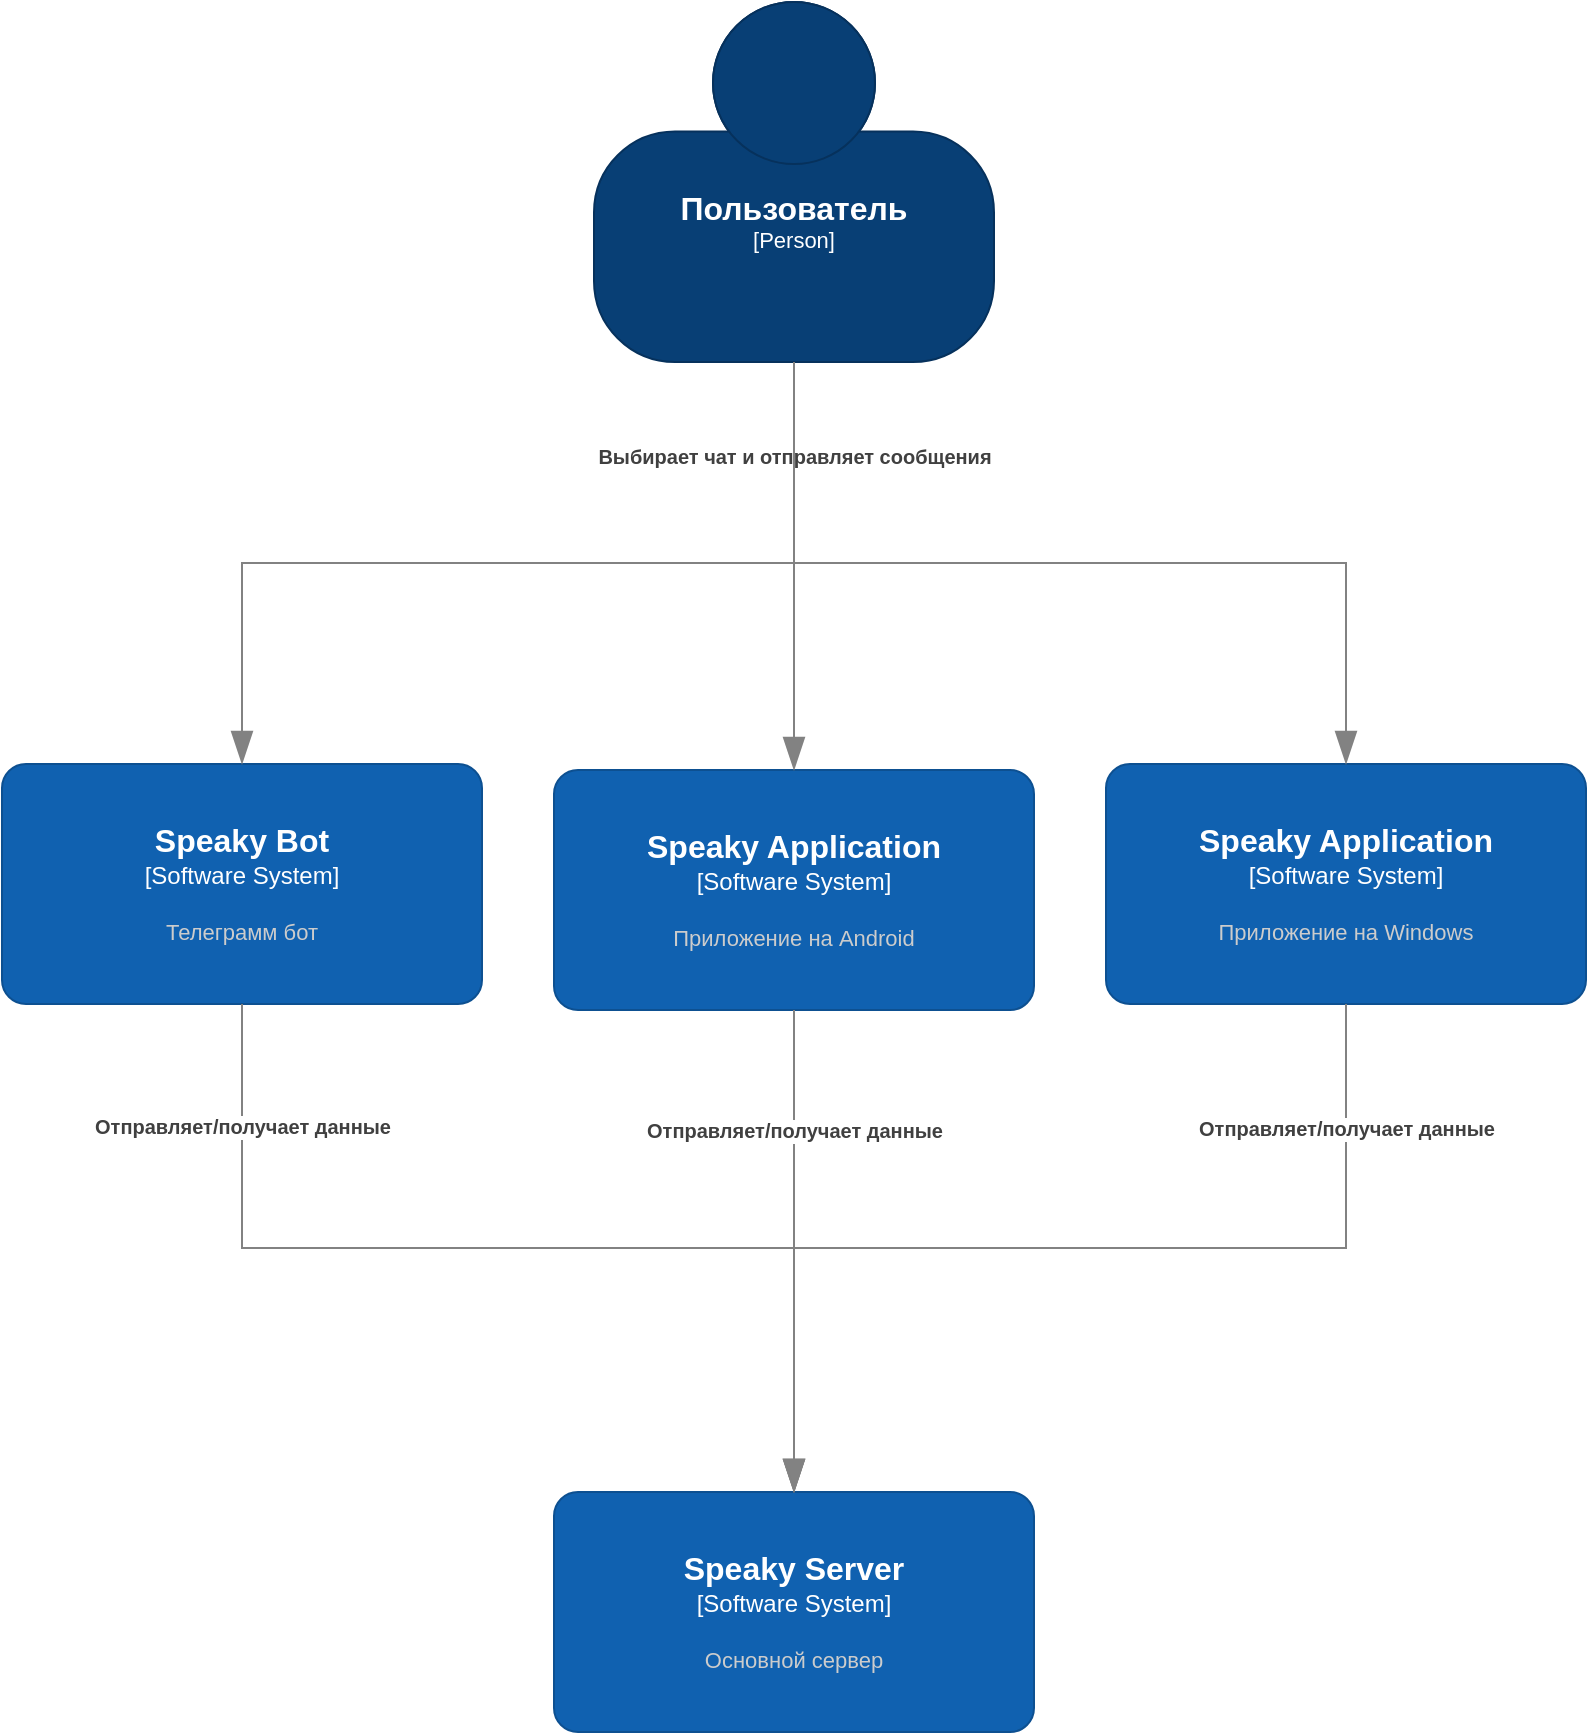 <mxfile version="24.7.8" pages="6">
  <diagram name="System Context" id="48FQjdxB-N8KtOyvpOgG">
    <mxGraphModel dx="1250" dy="837" grid="0" gridSize="10" guides="1" tooltips="1" connect="1" arrows="1" fold="1" page="0" pageScale="1" pageWidth="850" pageHeight="1100" math="0" shadow="0">
      <root>
        <mxCell id="0" />
        <mxCell id="1" parent="0" />
        <object placeholders="1" c4Name="Пользователь" c4Type="Person" c4Description="&#xa;" label="&lt;font style=&quot;font-size: 16px&quot;&gt;&lt;b&gt;%c4Name%&lt;/b&gt;&lt;/font&gt;&lt;div&gt;[%c4Type%]&lt;/div&gt;&lt;br&gt;&lt;div&gt;&lt;font style=&quot;font-size: 11px&quot;&gt;&lt;font color=&quot;#cccccc&quot;&gt;%c4Description%&lt;/font&gt;&lt;/div&gt;" id="Pm1Wutbbn87pUE97jMnp-1">
          <mxCell style="html=1;fontSize=11;dashed=0;whiteSpace=wrap;fillColor=#083F75;strokeColor=#06315C;fontColor=#ffffff;shape=mxgraph.c4.person2;align=center;metaEdit=1;points=[[0.5,0,0],[1,0.5,0],[1,0.75,0],[0.75,1,0],[0.5,1,0],[0.25,1,0],[0,0.75,0],[0,0.5,0]];resizable=0;" vertex="1" parent="1">
            <mxGeometry x="-144" y="69" width="200" height="180" as="geometry" />
          </mxCell>
        </object>
        <object placeholders="1" c4Name="Speaky Application" c4Type="Software System" c4Description="Приложение на Android" label="&lt;font style=&quot;font-size: 16px&quot;&gt;&lt;b&gt;%c4Name%&lt;/b&gt;&lt;/font&gt;&lt;div&gt;[%c4Type%]&lt;/div&gt;&lt;br&gt;&lt;div&gt;&lt;font style=&quot;font-size: 11px&quot;&gt;&lt;font color=&quot;#cccccc&quot;&gt;%c4Description%&lt;/font&gt;&lt;/div&gt;" id="Pm1Wutbbn87pUE97jMnp-2">
          <mxCell style="rounded=1;whiteSpace=wrap;html=1;labelBackgroundColor=none;fillColor=#1061B0;fontColor=#ffffff;align=center;arcSize=10;strokeColor=#0D5091;metaEdit=1;resizable=0;points=[[0.25,0,0],[0.5,0,0],[0.75,0,0],[1,0.25,0],[1,0.5,0],[1,0.75,0],[0.75,1,0],[0.5,1,0],[0.25,1,0],[0,0.75,0],[0,0.5,0],[0,0.25,0]];" vertex="1" parent="1">
            <mxGeometry x="-164" y="453" width="240" height="120" as="geometry" />
          </mxCell>
        </object>
        <object placeholders="1" c4Name="Speaky Application" c4Type="Software System" c4Description="Приложение на Windows" label="&lt;font style=&quot;font-size: 16px&quot;&gt;&lt;b&gt;%c4Name%&lt;/b&gt;&lt;/font&gt;&lt;div&gt;[%c4Type%]&lt;/div&gt;&lt;br&gt;&lt;div&gt;&lt;font style=&quot;font-size: 11px&quot;&gt;&lt;font color=&quot;#cccccc&quot;&gt;%c4Description%&lt;/font&gt;&lt;/div&gt;" id="Pm1Wutbbn87pUE97jMnp-3">
          <mxCell style="rounded=1;whiteSpace=wrap;html=1;labelBackgroundColor=none;fillColor=#1061B0;fontColor=#ffffff;align=center;arcSize=10;strokeColor=#0D5091;metaEdit=1;resizable=0;points=[[0.25,0,0],[0.5,0,0],[0.75,0,0],[1,0.25,0],[1,0.5,0],[1,0.75,0],[0.75,1,0],[0.5,1,0],[0.25,1,0],[0,0.75,0],[0,0.5,0],[0,0.25,0]];" vertex="1" parent="1">
            <mxGeometry x="112" y="450" width="240" height="120" as="geometry" />
          </mxCell>
        </object>
        <object placeholders="1" c4Name="Speaky Bot" c4Type="Software System" c4Description="Телеграмм бот " label="&lt;font style=&quot;font-size: 16px&quot;&gt;&lt;b&gt;%c4Name%&lt;/b&gt;&lt;/font&gt;&lt;div&gt;[%c4Type%]&lt;/div&gt;&lt;br&gt;&lt;div&gt;&lt;font style=&quot;font-size: 11px&quot;&gt;&lt;font color=&quot;#cccccc&quot;&gt;%c4Description%&lt;/font&gt;&lt;/div&gt;" id="Pm1Wutbbn87pUE97jMnp-4">
          <mxCell style="rounded=1;whiteSpace=wrap;html=1;labelBackgroundColor=none;fillColor=#1061B0;fontColor=#ffffff;align=center;arcSize=10;strokeColor=#0D5091;metaEdit=1;resizable=0;points=[[0.25,0,0],[0.5,0,0],[0.75,0,0],[1,0.25,0],[1,0.5,0],[1,0.75,0],[0.75,1,0],[0.5,1,0],[0.25,1,0],[0,0.75,0],[0,0.5,0],[0,0.25,0]];" vertex="1" parent="1">
            <mxGeometry x="-440" y="450" width="240" height="120" as="geometry" />
          </mxCell>
        </object>
        <object placeholders="1" c4Type="Relationship" c4Description="Выбирает чат и отправляет сообщения" label="&lt;div style=&quot;text-align: left&quot;&gt;&lt;div style=&quot;text-align: center&quot;&gt;&lt;b&gt;%c4Description%&lt;/b&gt;&lt;/div&gt;" id="Pm1Wutbbn87pUE97jMnp-6">
          <mxCell style="endArrow=blockThin;html=1;fontSize=10;fontColor=#404040;strokeWidth=1;endFill=1;strokeColor=#828282;elbow=vertical;metaEdit=1;endSize=14;startSize=14;jumpStyle=arc;jumpSize=16;rounded=0;edgeStyle=orthogonalEdgeStyle;exitX=0.5;exitY=1;exitDx=0;exitDy=0;exitPerimeter=0;entryX=0.5;entryY=0;entryDx=0;entryDy=0;entryPerimeter=0;" edge="1" parent="1" source="Pm1Wutbbn87pUE97jMnp-1" target="Pm1Wutbbn87pUE97jMnp-4">
            <mxGeometry x="-0.803" width="240" relative="1" as="geometry">
              <mxPoint x="-235" y="316" as="sourcePoint" />
              <mxPoint x="5" y="316" as="targetPoint" />
              <mxPoint as="offset" />
            </mxGeometry>
          </mxCell>
        </object>
        <object placeholders="1" c4Type="Relationship" id="Pm1Wutbbn87pUE97jMnp-8">
          <mxCell style="endArrow=blockThin;html=1;fontSize=10;fontColor=#404040;strokeWidth=1;endFill=1;strokeColor=#828282;elbow=vertical;metaEdit=1;endSize=14;startSize=14;jumpStyle=arc;jumpSize=16;rounded=0;edgeStyle=orthogonalEdgeStyle;exitX=0.5;exitY=1;exitDx=0;exitDy=0;exitPerimeter=0;entryX=0.5;entryY=0;entryDx=0;entryDy=0;entryPerimeter=0;" edge="1" parent="1" source="Pm1Wutbbn87pUE97jMnp-1" target="Pm1Wutbbn87pUE97jMnp-2">
            <mxGeometry width="240" relative="1" as="geometry">
              <mxPoint x="-105" y="373" as="sourcePoint" />
              <mxPoint x="135" y="373" as="targetPoint" />
            </mxGeometry>
          </mxCell>
        </object>
        <object placeholders="1" c4Type="Relationship" id="Pm1Wutbbn87pUE97jMnp-9">
          <mxCell style="endArrow=blockThin;html=1;fontSize=10;fontColor=#404040;strokeWidth=1;endFill=1;strokeColor=#828282;elbow=vertical;metaEdit=1;endSize=14;startSize=14;jumpStyle=arc;jumpSize=16;rounded=0;edgeStyle=orthogonalEdgeStyle;exitX=0.5;exitY=1;exitDx=0;exitDy=0;exitPerimeter=0;entryX=0.5;entryY=0;entryDx=0;entryDy=0;entryPerimeter=0;" edge="1" parent="1" source="Pm1Wutbbn87pUE97jMnp-1" target="Pm1Wutbbn87pUE97jMnp-3">
            <mxGeometry width="240" relative="1" as="geometry">
              <mxPoint x="48" y="340" as="sourcePoint" />
              <mxPoint x="288" y="340" as="targetPoint" />
            </mxGeometry>
          </mxCell>
        </object>
        <object placeholders="1" c4Name="Speaky Server" c4Type="Software System" c4Description="Основной сервер" label="&lt;font style=&quot;font-size: 16px&quot;&gt;&lt;b&gt;%c4Name%&lt;/b&gt;&lt;/font&gt;&lt;div&gt;[%c4Type%]&lt;/div&gt;&lt;br&gt;&lt;div&gt;&lt;font style=&quot;font-size: 11px&quot;&gt;&lt;font color=&quot;#cccccc&quot;&gt;%c4Description%&lt;/font&gt;&lt;/div&gt;" link="data:page/id,TH8n7_g71qB8nJTXTVH9" id="Pm1Wutbbn87pUE97jMnp-10">
          <mxCell style="rounded=1;whiteSpace=wrap;html=1;labelBackgroundColor=none;fillColor=#1061B0;fontColor=#ffffff;align=center;arcSize=10;strokeColor=#0D5091;metaEdit=1;resizable=0;points=[[0.25,0,0],[0.5,0,0],[0.75,0,0],[1,0.25,0],[1,0.5,0],[1,0.75,0],[0.75,1,0],[0.5,1,0],[0.25,1,0],[0,0.75,0],[0,0.5,0],[0,0.25,0]];" vertex="1" parent="1">
            <mxGeometry x="-164" y="814" width="240" height="120" as="geometry" />
          </mxCell>
        </object>
        <object placeholders="1" c4Type="Relationship" c4Description="Отправляет/получает данные" label="&lt;div style=&quot;text-align: left&quot;&gt;&lt;div style=&quot;text-align: center&quot;&gt;&lt;b&gt;%c4Description%&lt;/b&gt;&lt;/div&gt;" id="bh6ZOKzRVh48dav8dk9Q-2">
          <mxCell style="endArrow=blockThin;html=1;fontSize=10;fontColor=#404040;strokeWidth=1;endFill=1;strokeColor=#828282;elbow=vertical;metaEdit=1;endSize=14;startSize=14;jumpStyle=arc;jumpSize=16;rounded=0;edgeStyle=orthogonalEdgeStyle;exitX=0.5;exitY=1;exitDx=0;exitDy=0;exitPerimeter=0;entryX=0.5;entryY=0;entryDx=0;entryDy=0;entryPerimeter=0;" edge="1" parent="1" source="Pm1Wutbbn87pUE97jMnp-4" target="Pm1Wutbbn87pUE97jMnp-10">
            <mxGeometry x="-0.765" width="240" relative="1" as="geometry">
              <mxPoint x="-312" y="688" as="sourcePoint" />
              <mxPoint x="-72" y="688" as="targetPoint" />
              <mxPoint as="offset" />
            </mxGeometry>
          </mxCell>
        </object>
        <object placeholders="1" c4Type="Relationship" c4Description="Отправляет/получает данные" label="&lt;div style=&quot;text-align: left&quot;&gt;&lt;div style=&quot;text-align: center&quot;&gt;&lt;b&gt;%c4Description%&lt;/b&gt;&lt;/div&gt;" id="bh6ZOKzRVh48dav8dk9Q-3">
          <mxCell style="endArrow=blockThin;html=1;fontSize=10;fontColor=#404040;strokeWidth=1;endFill=1;strokeColor=#828282;elbow=vertical;metaEdit=1;endSize=14;startSize=14;jumpStyle=arc;jumpSize=16;rounded=0;edgeStyle=orthogonalEdgeStyle;exitX=0.5;exitY=1;exitDx=0;exitDy=0;exitPerimeter=0;entryX=0.5;entryY=0;entryDx=0;entryDy=0;entryPerimeter=0;" edge="1" parent="1" source="Pm1Wutbbn87pUE97jMnp-2" target="Pm1Wutbbn87pUE97jMnp-10">
            <mxGeometry x="-0.502" width="240" relative="1" as="geometry">
              <mxPoint x="-149" y="643" as="sourcePoint" />
              <mxPoint x="91" y="643" as="targetPoint" />
              <mxPoint as="offset" />
            </mxGeometry>
          </mxCell>
        </object>
        <object placeholders="1" c4Type="Relationship" c4Description="Отправляет/получает данные" label="&lt;div style=&quot;text-align: left&quot;&gt;&lt;div style=&quot;text-align: center&quot;&gt;&lt;b&gt;%c4Description%&lt;/b&gt;&lt;/div&gt;" id="bh6ZOKzRVh48dav8dk9Q-4">
          <mxCell style="endArrow=blockThin;html=1;fontSize=10;fontColor=#404040;strokeWidth=1;endFill=1;strokeColor=#828282;elbow=vertical;metaEdit=1;endSize=14;startSize=14;jumpStyle=arc;jumpSize=16;rounded=0;edgeStyle=orthogonalEdgeStyle;exitX=0.5;exitY=1;exitDx=0;exitDy=0;exitPerimeter=0;entryX=0.5;entryY=0;entryDx=0;entryDy=0;entryPerimeter=0;" edge="1" parent="1" source="Pm1Wutbbn87pUE97jMnp-3" target="Pm1Wutbbn87pUE97jMnp-10">
            <mxGeometry x="-0.761" width="240" relative="1" as="geometry">
              <mxPoint x="71" y="718" as="sourcePoint" />
              <mxPoint x="311" y="718" as="targetPoint" />
              <mxPoint as="offset" />
            </mxGeometry>
          </mxCell>
        </object>
      </root>
    </mxGraphModel>
  </diagram>
  <diagram id="TH8n7_g71qB8nJTXTVH9" name="Server Container">
    <mxGraphModel dx="459" dy="1279" grid="0" gridSize="10" guides="1" tooltips="1" connect="1" arrows="1" fold="1" page="0" pageScale="1" pageWidth="850" pageHeight="1100" math="0" shadow="0">
      <root>
        <mxCell id="0" />
        <mxCell id="1" parent="0" />
        <object placeholders="1" c4Name="Speaky Application" c4Type="Software System" c4Description="Приложение на Android" label="&lt;font style=&quot;font-size: 16px&quot;&gt;&lt;b&gt;%c4Name%&lt;/b&gt;&lt;/font&gt;&lt;div&gt;[%c4Type%]&lt;/div&gt;&lt;br&gt;&lt;div&gt;&lt;font style=&quot;font-size: 11px&quot;&gt;&lt;font color=&quot;#cccccc&quot;&gt;%c4Description%&lt;/font&gt;&lt;/div&gt;" id="HeAaE35Z21SVOtH0Qgjv-2">
          <mxCell style="rounded=1;whiteSpace=wrap;html=1;labelBackgroundColor=none;fillColor=#1061B0;fontColor=#ffffff;align=center;arcSize=10;strokeColor=#0D5091;metaEdit=1;resizable=0;points=[[0.25,0,0],[0.5,0,0],[0.75,0,0],[1,0.25,0],[1,0.5,0],[1,0.75,0],[0.75,1,0],[0.5,1,0],[0.25,1,0],[0,0.75,0],[0,0.5,0],[0,0.25,0]];" vertex="1" parent="1">
            <mxGeometry x="495" y="-255" width="240" height="120" as="geometry" />
          </mxCell>
        </object>
        <object placeholders="1" c4Name="Speaky Application" c4Type="Software System" c4Description="Приложение на Windows" label="&lt;font style=&quot;font-size: 16px&quot;&gt;&lt;b&gt;%c4Name%&lt;/b&gt;&lt;/font&gt;&lt;div&gt;[%c4Type%]&lt;/div&gt;&lt;br&gt;&lt;div&gt;&lt;font style=&quot;font-size: 11px&quot;&gt;&lt;font color=&quot;#cccccc&quot;&gt;%c4Description%&lt;/font&gt;&lt;/div&gt;" id="HeAaE35Z21SVOtH0Qgjv-3">
          <mxCell style="rounded=1;whiteSpace=wrap;html=1;labelBackgroundColor=none;fillColor=#1061B0;fontColor=#ffffff;align=center;arcSize=10;strokeColor=#0D5091;metaEdit=1;resizable=0;points=[[0.25,0,0],[0.5,0,0],[0.75,0,0],[1,0.25,0],[1,0.5,0],[1,0.75,0],[0.75,1,0],[0.5,1,0],[0.25,1,0],[0,0.75,0],[0,0.5,0],[0,0.25,0]];" vertex="1" parent="1">
            <mxGeometry x="771" y="-258" width="240" height="120" as="geometry" />
          </mxCell>
        </object>
        <object placeholders="1" c4Name="Speaky Bot" c4Type="Software System" c4Description="Телеграмм бот " label="&lt;font style=&quot;font-size: 16px&quot;&gt;&lt;b&gt;%c4Name%&lt;/b&gt;&lt;/font&gt;&lt;div&gt;[%c4Type%]&lt;/div&gt;&lt;br&gt;&lt;div&gt;&lt;font style=&quot;font-size: 11px&quot;&gt;&lt;font color=&quot;#cccccc&quot;&gt;%c4Description%&lt;/font&gt;&lt;/div&gt;" id="HeAaE35Z21SVOtH0Qgjv-4">
          <mxCell style="rounded=1;whiteSpace=wrap;html=1;labelBackgroundColor=none;fillColor=#1061B0;fontColor=#ffffff;align=center;arcSize=10;strokeColor=#0D5091;metaEdit=1;resizable=0;points=[[0.25,0,0],[0.5,0,0],[0.75,0,0],[1,0.25,0],[1,0.5,0],[1,0.75,0],[0.75,1,0],[0.5,1,0],[0.25,1,0],[0,0.75,0],[0,0.5,0],[0,0.25,0]];" vertex="1" parent="1">
            <mxGeometry x="219" y="-258" width="240" height="120" as="geometry" />
          </mxCell>
        </object>
        <mxCell id="_LwoPhtII5Y2wwraeqrM-2" value="" style="group" vertex="1" connectable="0" parent="1">
          <mxGeometry x="257" y="105" width="704" height="210" as="geometry" />
        </mxCell>
        <object placeholders="1" c4Name="Speaky Server" c4Type="SystemScopeBoundary" c4Application="Software System" label="&lt;font style=&quot;font-size: 16px&quot;&gt;&lt;b&gt;&lt;div style=&quot;text-align: left&quot;&gt;%c4Name%&lt;/div&gt;&lt;/b&gt;&lt;/font&gt;&lt;div style=&quot;text-align: left&quot;&gt;[%c4Application%]&lt;/div&gt;" id="DZsyd49Nr1rjregzFbCQ-1">
          <mxCell style="rounded=1;fontSize=11;whiteSpace=wrap;html=1;dashed=1;arcSize=20;fillColor=none;strokeColor=#666666;fontColor=#333333;labelBackgroundColor=none;align=left;verticalAlign=bottom;labelBorderColor=none;spacingTop=0;spacing=10;dashPattern=8 4;metaEdit=1;rotatable=0;perimeter=rectanglePerimeter;noLabel=0;labelPadding=0;allowArrows=0;connectable=0;expand=0;recursiveResize=0;editable=1;pointerEvents=0;absoluteArcSize=1;points=[[0.25,0,0],[0.5,0,0],[0.75,0,0],[1,0.25,0],[1,0.5,0],[1,0.75,0],[0.75,1,0],[0.5,1,0],[0.25,1,0],[0,0.75,0],[0,0.5,0],[0,0.25,0]];" vertex="1" parent="_LwoPhtII5Y2wwraeqrM-2">
            <mxGeometry width="704" height="210" as="geometry" />
          </mxCell>
        </object>
        <object placeholders="1" c4Name="Speaky Server Application" c4Type="Технологии" c4Technology="TCP, Protobuf" c4Description="Получает сообщения, обрабатывает их и возвращает ответ" label="&lt;font style=&quot;font-size: 16px&quot;&gt;&lt;b&gt;%c4Name%&lt;/b&gt;&lt;/font&gt;&lt;div&gt;[%c4Type%: %c4Technology%]&lt;/div&gt;&lt;br&gt;&lt;div&gt;&lt;font style=&quot;font-size: 11px&quot;&gt;&lt;font color=&quot;#E6E6E6&quot;&gt;%c4Description%&lt;/font&gt;&lt;/div&gt;" link="data:page/id,PMqOIp02Kk5g29eo2uXN" id="NKRLkyxhe1yW-PxcZQS3-1">
          <mxCell style="rounded=1;whiteSpace=wrap;html=1;fontSize=11;labelBackgroundColor=none;fillColor=#23A2D9;fontColor=#ffffff;align=center;arcSize=10;strokeColor=#0E7DAD;metaEdit=1;resizable=0;points=[[0.25,0,0],[0.5,0,0],[0.75,0,0],[1,0.25,0],[1,0.5,0],[1,0.75,0],[0.75,1,0],[0.5,1,0],[0.25,1,0],[0,0.75,0],[0,0.5,0],[0,0.25,0]];" vertex="1" parent="_LwoPhtII5Y2wwraeqrM-2">
            <mxGeometry x="238" y="45" width="240" height="120" as="geometry" />
          </mxCell>
        </object>
        <object placeholders="1" c4Type="Relationship" id="_LwoPhtII5Y2wwraeqrM-3">
          <mxCell style="endArrow=blockThin;html=1;fontSize=10;fontColor=#404040;strokeWidth=1;endFill=1;strokeColor=#828282;elbow=vertical;metaEdit=1;endSize=14;startSize=14;jumpStyle=arc;jumpSize=16;rounded=0;edgeStyle=orthogonalEdgeStyle;exitX=0.5;exitY=1;exitDx=0;exitDy=0;exitPerimeter=0;entryX=0.5;entryY=0;entryDx=0;entryDy=0;entryPerimeter=0;" edge="1" parent="1" source="HeAaE35Z21SVOtH0Qgjv-4" target="NKRLkyxhe1yW-PxcZQS3-1">
            <mxGeometry width="240" relative="1" as="geometry">
              <mxPoint x="424" y="3" as="sourcePoint" />
              <mxPoint x="664" y="3" as="targetPoint" />
            </mxGeometry>
          </mxCell>
        </object>
        <object placeholders="1" c4Type="Relationship" id="_LwoPhtII5Y2wwraeqrM-6">
          <mxCell style="endArrow=blockThin;html=1;fontSize=10;fontColor=#404040;strokeWidth=1;endFill=1;strokeColor=#828282;elbow=vertical;metaEdit=1;endSize=14;startSize=14;jumpStyle=arc;jumpSize=16;rounded=0;edgeStyle=orthogonalEdgeStyle;exitX=0.5;exitY=1;exitDx=0;exitDy=0;exitPerimeter=0;entryX=0.5;entryY=0;entryDx=0;entryDy=0;entryPerimeter=0;" edge="1" parent="1" source="HeAaE35Z21SVOtH0Qgjv-2" target="NKRLkyxhe1yW-PxcZQS3-1">
            <mxGeometry width="240" relative="1" as="geometry">
              <mxPoint x="349" y="-128" as="sourcePoint" />
              <mxPoint x="625" y="160" as="targetPoint" />
            </mxGeometry>
          </mxCell>
        </object>
      </root>
    </mxGraphModel>
  </diagram>
  <diagram id="PMqOIp02Kk5g29eo2uXN" name="Server Code">
    <mxGraphModel dx="1358" dy="1893" grid="0" gridSize="10" guides="1" tooltips="1" connect="1" arrows="1" fold="1" page="0" pageScale="1" pageWidth="850" pageHeight="1100" math="0" shadow="0">
      <root>
        <mxCell id="0" />
        <mxCell id="1" parent="0" />
        <mxCell id="yUIgZ9s0-fPE0ALFwXWd-1" value="&lt;div&gt;&lt;br&gt;&lt;/div&gt;&lt;div&gt;&lt;b&gt;Input&lt;/b&gt;&lt;/div&gt;" style="swimlane;fontStyle=0;align=center;verticalAlign=top;childLayout=stackLayout;horizontal=1;startSize=55;horizontalStack=0;resizeParent=1;resizeParentMax=0;resizeLast=0;collapsible=0;marginBottom=0;html=1;whiteSpace=wrap;" parent="1" vertex="1">
          <mxGeometry x="-49" y="-436" width="222" height="103" as="geometry" />
        </mxCell>
        <mxCell id="3-5xlQVZjlBn4ThB-0tC-16" value="- rooms" style="text;html=1;strokeColor=none;fillColor=none;align=left;verticalAlign=middle;spacingLeft=4;spacingRight=4;overflow=hidden;rotatable=0;points=[[0,0.5],[1,0.5]];portConstraint=eastwest;whiteSpace=wrap;connectable=0;allowArrows=0;" parent="yUIgZ9s0-fPE0ALFwXWd-1" vertex="1">
          <mxGeometry y="55" width="222" height="20" as="geometry" />
        </mxCell>
        <mxCell id="3-5xlQVZjlBn4ThB-0tC-17" value="" style="line;strokeWidth=1;fillColor=none;align=left;verticalAlign=middle;spacingTop=-1;spacingLeft=3;spacingRight=3;rotatable=0;labelPosition=right;points=[];portConstraint=eastwest;" parent="yUIgZ9s0-fPE0ALFwXWd-1" vertex="1">
          <mxGeometry y="75" width="222" height="8" as="geometry" />
        </mxCell>
        <mxCell id="yUIgZ9s0-fPE0ALFwXWd-4" value="+ register_user(chat_id, participant)" style="text;html=1;strokeColor=none;fillColor=none;align=left;verticalAlign=middle;spacingLeft=4;spacingRight=4;overflow=hidden;rotatable=0;points=[[0,0.5],[1,0.5]];portConstraint=eastwest;whiteSpace=wrap;connectable=0;allowArrows=0;" parent="yUIgZ9s0-fPE0ALFwXWd-1" vertex="1">
          <mxGeometry y="83" width="222" height="20" as="geometry" />
        </mxCell>
        <mxCell id="zzXK-YWmiIbf6v_Elm-u-1" value="&lt;div&gt;&lt;b&gt;&lt;br&gt;&lt;/b&gt;&lt;/div&gt;&lt;b&gt;AcceptorFromGadgets&lt;/b&gt;&lt;br&gt;&lt;div&gt;&lt;br&gt;&lt;/div&gt;" style="swimlane;fontStyle=0;align=center;verticalAlign=top;childLayout=stackLayout;horizontal=1;startSize=55;horizontalStack=0;resizeParent=1;resizeParentMax=0;resizeLast=0;collapsible=0;marginBottom=0;html=1;whiteSpace=wrap;" parent="1" vertex="1">
          <mxGeometry x="-464" y="-400" width="242" height="163" as="geometry" />
        </mxCell>
        <mxCell id="IlC5Q91pE7hCGzMjg_KU-1" value="- input" style="text;html=1;strokeColor=none;fillColor=none;align=left;verticalAlign=middle;spacingLeft=4;spacingRight=4;overflow=hidden;rotatable=0;points=[[0,0.5],[1,0.5]];portConstraint=eastwest;whiteSpace=wrap;connectable=0;allowArrows=0;" vertex="1" parent="zzXK-YWmiIbf6v_Elm-u-1">
          <mxGeometry y="55" width="242" height="20" as="geometry" />
        </mxCell>
        <mxCell id="IlC5Q91pE7hCGzMjg_KU-2" value="- io_context" style="text;html=1;strokeColor=none;fillColor=none;align=left;verticalAlign=middle;spacingLeft=4;spacingRight=4;overflow=hidden;rotatable=0;points=[[0,0.5],[1,0.5]];portConstraint=eastwest;whiteSpace=wrap;connectable=0;allowArrows=0;" vertex="1" parent="zzXK-YWmiIbf6v_Elm-u-1">
          <mxGeometry y="75" width="242" height="20" as="geometry" />
        </mxCell>
        <mxCell id="IlC5Q91pE7hCGzMjg_KU-3" value="- acceptor" style="text;html=1;strokeColor=none;fillColor=none;align=left;verticalAlign=middle;spacingLeft=4;spacingRight=4;overflow=hidden;rotatable=0;points=[[0,0.5],[1,0.5]];portConstraint=eastwest;whiteSpace=wrap;connectable=0;allowArrows=0;" vertex="1" parent="zzXK-YWmiIbf6v_Elm-u-1">
          <mxGeometry y="95" width="242" height="20" as="geometry" />
        </mxCell>
        <mxCell id="zzXK-YWmiIbf6v_Elm-u-3" value="" style="line;strokeWidth=1;fillColor=none;align=left;verticalAlign=middle;spacingTop=-1;spacingLeft=3;spacingRight=3;rotatable=0;labelPosition=right;points=[];portConstraint=eastwest;" parent="zzXK-YWmiIbf6v_Elm-u-1" vertex="1">
          <mxGeometry y="115" width="242" height="8" as="geometry" />
        </mxCell>
        <mxCell id="IlC5Q91pE7hCGzMjg_KU-4" value="+ AcceptorFromGadgets(port)" style="text;html=1;strokeColor=none;fillColor=none;align=left;verticalAlign=middle;spacingLeft=4;spacingRight=4;overflow=hidden;rotatable=0;points=[[0,0.5],[1,0.5]];portConstraint=eastwest;whiteSpace=wrap;connectable=0;allowArrows=0;" vertex="1" parent="zzXK-YWmiIbf6v_Elm-u-1">
          <mxGeometry y="123" width="242" height="20" as="geometry" />
        </mxCell>
        <mxCell id="IlC5Q91pE7hCGzMjg_KU-5" value="+ accept()" style="text;html=1;strokeColor=none;fillColor=none;align=left;verticalAlign=middle;spacingLeft=4;spacingRight=4;overflow=hidden;rotatable=0;points=[[0,0.5],[1,0.5]];portConstraint=eastwest;whiteSpace=wrap;connectable=0;allowArrows=0;" vertex="1" parent="zzXK-YWmiIbf6v_Elm-u-1">
          <mxGeometry y="143" width="242" height="20" as="geometry" />
        </mxCell>
        <mxCell id="zzXK-YWmiIbf6v_Elm-u-9" value="&amp;lt;&amp;lt;interface&amp;gt;&amp;gt;&lt;br&gt;&lt;b&gt;Participant&lt;/b&gt;&lt;div&gt;&lt;br&gt;&lt;/div&gt;" style="swimlane;fontStyle=0;align=center;verticalAlign=top;childLayout=stackLayout;horizontal=1;startSize=55;horizontalStack=0;resizeParent=1;resizeParentMax=0;resizeLast=0;collapsible=0;marginBottom=0;html=1;whiteSpace=wrap;" parent="1" vertex="1">
          <mxGeometry x="-42" y="-244" width="208" height="223" as="geometry" />
        </mxCell>
        <mxCell id="zzXK-YWmiIbf6v_Elm-u-10" value="- name" style="text;html=1;strokeColor=none;fillColor=none;align=left;verticalAlign=middle;spacingLeft=4;spacingRight=4;overflow=hidden;rotatable=0;points=[[0,0.5],[1,0.5]];portConstraint=eastwest;whiteSpace=wrap;connectable=0;allowArrows=0;" parent="zzXK-YWmiIbf6v_Elm-u-9" vertex="1">
          <mxGeometry y="55" width="208" height="20" as="geometry" />
        </mxCell>
        <mxCell id="3-5xlQVZjlBn4ThB-0tC-15" value="- observers" style="text;html=1;strokeColor=none;fillColor=none;align=left;verticalAlign=middle;spacingLeft=4;spacingRight=4;overflow=hidden;rotatable=0;points=[[0,0.5],[1,0.5]];portConstraint=eastwest;whiteSpace=wrap;connectable=0;allowArrows=0;" parent="zzXK-YWmiIbf6v_Elm-u-9" vertex="1">
          <mxGeometry y="75" width="208" height="20" as="geometry" />
        </mxCell>
        <mxCell id="zzXK-YWmiIbf6v_Elm-u-11" value="" style="line;strokeWidth=1;fillColor=none;align=left;verticalAlign=middle;spacingTop=-1;spacingLeft=3;spacingRight=3;rotatable=0;labelPosition=right;points=[];portConstraint=eastwest;" parent="zzXK-YWmiIbf6v_Elm-u-9" vertex="1">
          <mxGeometry y="95" width="208" height="8" as="geometry" />
        </mxCell>
        <mxCell id="nRcFn8-4LDjRyn-muXr4-2" value="+ Participant(name)" style="text;html=1;strokeColor=none;fillColor=none;align=left;verticalAlign=middle;spacingLeft=4;spacingRight=4;overflow=hidden;rotatable=0;points=[[0,0.5],[1,0.5]];portConstraint=eastwest;whiteSpace=wrap;connectable=0;allowArrows=0;" parent="zzXK-YWmiIbf6v_Elm-u-9" vertex="1">
          <mxGeometry y="103" width="208" height="20" as="geometry" />
        </mxCell>
        <mxCell id="nRcFn8-4LDjRyn-muXr4-3" value="&lt;i&gt;+ ~Participant()&lt;/i&gt;" style="text;html=1;strokeColor=none;fillColor=none;align=left;verticalAlign=middle;spacingLeft=4;spacingRight=4;overflow=hidden;rotatable=0;points=[[0,0.5],[1,0.5]];portConstraint=eastwest;whiteSpace=wrap;connectable=0;allowArrows=0;" parent="zzXK-YWmiIbf6v_Elm-u-9" vertex="1">
          <mxGeometry y="123" width="208" height="20" as="geometry" />
        </mxCell>
        <mxCell id="3-5xlQVZjlBn4ThB-0tC-1" value="+ attach(observer)" style="text;html=1;strokeColor=none;fillColor=none;align=left;verticalAlign=middle;spacingLeft=4;spacingRight=4;overflow=hidden;rotatable=0;points=[[0,0.5],[1,0.5]];portConstraint=eastwest;whiteSpace=wrap;connectable=0;allowArrows=0;" parent="zzXK-YWmiIbf6v_Elm-u-9" vertex="1">
          <mxGeometry y="143" width="208" height="20" as="geometry" />
        </mxCell>
        <mxCell id="nRcFn8-4LDjRyn-muXr4-1" value="+ notify(message)" style="text;html=1;strokeColor=none;fillColor=none;align=left;verticalAlign=middle;spacingLeft=4;spacingRight=4;overflow=hidden;rotatable=0;points=[[0,0.5],[1,0.5]];portConstraint=eastwest;whiteSpace=wrap;connectable=0;allowArrows=0;" parent="zzXK-YWmiIbf6v_Elm-u-9" vertex="1">
          <mxGeometry y="163" width="208" height="20" as="geometry" />
        </mxCell>
        <mxCell id="IlC5Q91pE7hCGzMjg_KU-12" value="+ send(message)" style="text;html=1;strokeColor=none;fillColor=none;align=left;verticalAlign=middle;spacingLeft=4;spacingRight=4;overflow=hidden;rotatable=0;points=[[0,0.5],[1,0.5]];portConstraint=eastwest;whiteSpace=wrap;connectable=0;allowArrows=0;" vertex="1" parent="zzXK-YWmiIbf6v_Elm-u-9">
          <mxGeometry y="183" width="208" height="20" as="geometry" />
        </mxCell>
        <mxCell id="P66xRaF0CKTjjhrMexiB-1" value="+ disconnect()" style="text;html=1;strokeColor=none;fillColor=none;align=left;verticalAlign=middle;spacingLeft=4;spacingRight=4;overflow=hidden;rotatable=0;points=[[0,0.5],[1,0.5]];portConstraint=eastwest;whiteSpace=wrap;connectable=0;allowArrows=0;" vertex="1" parent="zzXK-YWmiIbf6v_Elm-u-9">
          <mxGeometry y="203" width="208" height="20" as="geometry" />
        </mxCell>
        <mxCell id="zzXK-YWmiIbf6v_Elm-u-20" value="" style="endArrow=open;startArrow=none;endFill=0;startFill=0;endSize=8;html=1;verticalAlign=bottom;labelBackgroundColor=none;strokeWidth=1;rounded=0;edgeStyle=orthogonalEdgeStyle;exitX=0.5;exitY=1;exitDx=0;exitDy=0;entryX=0.5;entryY=0;entryDx=0;entryDy=0;" parent="1" source="yUIgZ9s0-fPE0ALFwXWd-1" target="zzXK-YWmiIbf6v_Elm-u-9" edge="1">
          <mxGeometry width="160" relative="1" as="geometry">
            <mxPoint x="-47" y="-200" as="sourcePoint" />
            <mxPoint x="113" y="-200" as="targetPoint" />
          </mxGeometry>
        </mxCell>
        <mxCell id="zzXK-YWmiIbf6v_Elm-u-21" value="" style="endArrow=open;startArrow=none;endFill=0;startFill=0;endSize=8;html=1;verticalAlign=bottom;labelBackgroundColor=none;strokeWidth=1;rounded=0;edgeStyle=orthogonalEdgeStyle;exitX=1;exitY=0.5;exitDx=0;exitDy=0;entryX=0;entryY=0.5;entryDx=0;entryDy=0;" parent="1" source="zzXK-YWmiIbf6v_Elm-u-1" target="zzXK-YWmiIbf6v_Elm-u-9" edge="1">
          <mxGeometry width="160" relative="1" as="geometry">
            <mxPoint x="-160" y="43" as="sourcePoint" />
            <mxPoint y="43" as="targetPoint" />
          </mxGeometry>
        </mxCell>
        <mxCell id="zzXK-YWmiIbf6v_Elm-u-23" value="" style="endArrow=open;startArrow=none;endFill=0;startFill=0;endSize=8;html=1;verticalAlign=bottom;labelBackgroundColor=none;strokeWidth=1;rounded=0;edgeStyle=orthogonalEdgeStyle;exitX=1;exitY=0.25;exitDx=0;exitDy=0;entryX=0;entryY=0.5;entryDx=0;entryDy=0;" parent="1" source="zzXK-YWmiIbf6v_Elm-u-1" target="yUIgZ9s0-fPE0ALFwXWd-1" edge="1">
          <mxGeometry width="160" relative="1" as="geometry">
            <mxPoint x="-195" y="-116" as="sourcePoint" />
            <mxPoint x="-35" y="-116" as="targetPoint" />
          </mxGeometry>
        </mxCell>
        <mxCell id="3-5xlQVZjlBn4ThB-0tC-2" value="&lt;div&gt;&amp;lt;&amp;lt;interface&amp;gt;&amp;gt;&lt;/div&gt;&lt;div&gt;&lt;b&gt;Observer&lt;/b&gt;&lt;/div&gt;" style="swimlane;fontStyle=0;align=center;verticalAlign=top;childLayout=stackLayout;horizontal=1;startSize=55;horizontalStack=0;resizeParent=1;resizeParentMax=0;resizeLast=0;collapsible=0;marginBottom=0;html=1;whiteSpace=wrap;" parent="1" vertex="1">
          <mxGeometry x="287" y="-170" width="149" height="95" as="geometry" />
        </mxCell>
        <mxCell id="upSNe-0DiCpf4A-YnToq-3" value="&lt;i&gt;+ send(message)&lt;/i&gt;" style="text;html=1;strokeColor=none;fillColor=none;align=left;verticalAlign=middle;spacingLeft=4;spacingRight=4;overflow=hidden;rotatable=0;points=[[0,0.5],[1,0.5]];portConstraint=eastwest;whiteSpace=wrap;connectable=0;allowArrows=0;" parent="3-5xlQVZjlBn4ThB-0tC-2" vertex="1">
          <mxGeometry y="55" width="149" height="20" as="geometry" />
        </mxCell>
        <mxCell id="Gx2HTlHs5N1tzcuXxH0s-1" value="&lt;i&gt;+ disconnect(participant)&lt;/i&gt;" style="text;html=1;strokeColor=none;fillColor=none;align=left;verticalAlign=middle;spacingLeft=4;spacingRight=4;overflow=hidden;rotatable=0;points=[[0,0.5],[1,0.5]];portConstraint=eastwest;whiteSpace=wrap;connectable=0;allowArrows=0;" parent="3-5xlQVZjlBn4ThB-0tC-2" vertex="1">
          <mxGeometry y="75" width="149" height="20" as="geometry" />
        </mxCell>
        <mxCell id="3-5xlQVZjlBn4ThB-0tC-6" value="" style="endArrow=open;startArrow=none;endFill=0;startFill=0;endSize=8;html=1;verticalAlign=bottom;labelBackgroundColor=none;strokeWidth=1;rounded=0;edgeStyle=orthogonalEdgeStyle;exitX=1;exitY=0.5;exitDx=0;exitDy=0;entryX=0;entryY=0.5;entryDx=0;entryDy=0;" parent="1" source="zzXK-YWmiIbf6v_Elm-u-9" target="3-5xlQVZjlBn4ThB-0tC-2" edge="1">
          <mxGeometry width="160" relative="1" as="geometry">
            <mxPoint x="206" y="-288" as="sourcePoint" />
            <mxPoint x="366" y="-288" as="targetPoint" />
          </mxGeometry>
        </mxCell>
        <mxCell id="3-5xlQVZjlBn4ThB-0tC-7" value="&lt;div&gt;&lt;b&gt;&lt;br&gt;&lt;/b&gt;&lt;/div&gt;&lt;b&gt;ChatRoom&lt;/b&gt;&lt;div&gt;&lt;br&gt;&lt;/div&gt;" style="swimlane;fontStyle=0;align=center;verticalAlign=top;childLayout=stackLayout;horizontal=1;startSize=55;horizontalStack=0;resizeParent=1;resizeParentMax=0;resizeLast=0;collapsible=0;marginBottom=0;html=1;whiteSpace=wrap;" parent="1" vertex="1">
          <mxGeometry x="276" y="99" width="171" height="123" as="geometry" />
        </mxCell>
        <mxCell id="3-5xlQVZjlBn4ThB-0tC-8" value="- participants" style="text;html=1;strokeColor=none;fillColor=none;align=left;verticalAlign=middle;spacingLeft=4;spacingRight=4;overflow=hidden;rotatable=0;points=[[0,0.5],[1,0.5]];portConstraint=eastwest;whiteSpace=wrap;connectable=0;allowArrows=0;" parent="3-5xlQVZjlBn4ThB-0tC-7" vertex="1">
          <mxGeometry y="55" width="171" height="20" as="geometry" />
        </mxCell>
        <mxCell id="3-5xlQVZjlBn4ThB-0tC-9" value="" style="line;strokeWidth=1;fillColor=none;align=left;verticalAlign=middle;spacingTop=-1;spacingLeft=3;spacingRight=3;rotatable=0;labelPosition=right;points=[];portConstraint=eastwest;" parent="3-5xlQVZjlBn4ThB-0tC-7" vertex="1">
          <mxGeometry y="75" width="171" height="8" as="geometry" />
        </mxCell>
        <mxCell id="nRcFn8-4LDjRyn-muXr4-6" value="+ join(participant)" style="text;html=1;strokeColor=none;fillColor=none;align=left;verticalAlign=middle;spacingLeft=4;spacingRight=4;overflow=hidden;rotatable=0;points=[[0,0.5],[1,0.5]];portConstraint=eastwest;whiteSpace=wrap;connectable=0;allowArrows=0;" parent="3-5xlQVZjlBn4ThB-0tC-7" vertex="1">
          <mxGeometry y="83" width="171" height="20" as="geometry" />
        </mxCell>
        <mxCell id="NCBU3jwGNbUZxMRbwY1h-1" value="+ get_number_of_members()" style="text;html=1;strokeColor=none;fillColor=none;align=left;verticalAlign=middle;spacingLeft=4;spacingRight=4;overflow=hidden;rotatable=0;points=[[0,0.5],[1,0.5]];portConstraint=eastwest;whiteSpace=wrap;connectable=0;allowArrows=0;" parent="3-5xlQVZjlBn4ThB-0tC-7" vertex="1">
          <mxGeometry y="103" width="171" height="20" as="geometry" />
        </mxCell>
        <mxCell id="3-5xlQVZjlBn4ThB-0tC-13" value="" style="endArrow=block;html=1;rounded=0;align=center;verticalAlign=bottom;endFill=0;labelBackgroundColor=none;endSize=8;edgeStyle=orthogonalEdgeStyle;exitX=0.5;exitY=0;exitDx=0;exitDy=0;entryX=0.5;entryY=1;entryDx=0;entryDy=0;" parent="1" source="3-5xlQVZjlBn4ThB-0tC-7" target="3-5xlQVZjlBn4ThB-0tC-2" edge="1">
          <mxGeometry relative="1" as="geometry">
            <mxPoint x="295" y="-77" as="sourcePoint" />
            <mxPoint x="455" y="-77" as="targetPoint" />
          </mxGeometry>
        </mxCell>
        <mxCell id="3-5xlQVZjlBn4ThB-0tC-14" value="" style="resizable=0;html=1;align=center;verticalAlign=top;labelBackgroundColor=none;" parent="3-5xlQVZjlBn4ThB-0tC-13" connectable="0" vertex="1">
          <mxGeometry relative="1" as="geometry" />
        </mxCell>
        <mxCell id="6BVhlL0ZRIrlTDclbB7J-1" value="&lt;div&gt;&amp;lt;&amp;lt;inteface&amp;gt;&amp;gt;&lt;/div&gt;&lt;div&gt;&lt;b&gt;ProtoClass&lt;/b&gt;&lt;/div&gt;" style="swimlane;fontStyle=0;align=center;verticalAlign=top;childLayout=stackLayout;horizontal=1;startSize=55;horizontalStack=0;resizeParent=1;resizeParentMax=0;resizeLast=0;collapsible=0;marginBottom=0;html=1;whiteSpace=wrap;" parent="1" vertex="1">
          <mxGeometry x="30" y="-1219" width="140" height="115" as="geometry" />
        </mxCell>
        <mxCell id="nRcFn8-4LDjRyn-muXr4-5" value="&lt;i&gt;+ ~ProtoClass()&lt;/i&gt;" style="text;html=1;strokeColor=none;fillColor=none;align=left;verticalAlign=middle;spacingLeft=4;spacingRight=4;overflow=hidden;rotatable=0;points=[[0,0.5],[1,0.5]];portConstraint=eastwest;whiteSpace=wrap;connectable=0;allowArrows=0;" parent="6BVhlL0ZRIrlTDclbB7J-1" vertex="1">
          <mxGeometry y="55" width="140" height="20" as="geometry" />
        </mxCell>
        <mxCell id="6BVhlL0ZRIrlTDclbB7J-4" value="&lt;i&gt;+ serialize()&lt;/i&gt;" style="text;html=1;strokeColor=none;fillColor=none;align=left;verticalAlign=middle;spacingLeft=4;spacingRight=4;overflow=hidden;rotatable=0;points=[[0,0.5],[1,0.5]];portConstraint=eastwest;whiteSpace=wrap;connectable=0;allowArrows=0;" parent="6BVhlL0ZRIrlTDclbB7J-1" vertex="1">
          <mxGeometry y="75" width="140" height="20" as="geometry" />
        </mxCell>
        <mxCell id="6BVhlL0ZRIrlTDclbB7J-17" value="&lt;i&gt;+ deserialize()&lt;/i&gt;" style="text;html=1;strokeColor=none;fillColor=none;align=left;verticalAlign=middle;spacingLeft=4;spacingRight=4;overflow=hidden;rotatable=0;points=[[0,0.5],[1,0.5]];portConstraint=eastwest;whiteSpace=wrap;connectable=0;allowArrows=0;" parent="6BVhlL0ZRIrlTDclbB7J-1" vertex="1">
          <mxGeometry y="95" width="140" height="20" as="geometry" />
        </mxCell>
        <mxCell id="6BVhlL0ZRIrlTDclbB7J-5" value="&lt;div&gt;&lt;br&gt;&lt;b&gt;MessageProto&lt;/b&gt;&lt;/div&gt;" style="swimlane;fontStyle=0;align=center;verticalAlign=top;childLayout=stackLayout;horizontal=1;startSize=55;horizontalStack=0;resizeParent=1;resizeParentMax=0;resizeLast=0;collapsible=0;marginBottom=0;html=1;whiteSpace=wrap;" parent="1" vertex="1">
          <mxGeometry x="-99" y="-1014" width="165" height="143" as="geometry" />
        </mxCell>
        <mxCell id="6BVhlL0ZRIrlTDclbB7J-6" value="- obj" style="text;html=1;strokeColor=none;fillColor=none;align=left;verticalAlign=middle;spacingLeft=4;spacingRight=4;overflow=hidden;rotatable=0;points=[[0,0.5],[1,0.5]];portConstraint=eastwest;whiteSpace=wrap;connectable=0;allowArrows=0;" parent="6BVhlL0ZRIrlTDclbB7J-5" vertex="1">
          <mxGeometry y="55" width="165" height="20" as="geometry" />
        </mxCell>
        <mxCell id="6BVhlL0ZRIrlTDclbB7J-7" value="" style="line;strokeWidth=1;fillColor=none;align=left;verticalAlign=middle;spacingTop=-1;spacingLeft=3;spacingRight=3;rotatable=0;labelPosition=right;points=[];portConstraint=eastwest;" parent="6BVhlL0ZRIrlTDclbB7J-5" vertex="1">
          <mxGeometry y="75" width="165" height="8" as="geometry" />
        </mxCell>
        <mxCell id="nRcFn8-4LDjRyn-muXr4-4" value="+ MessageProto()" style="text;html=1;strokeColor=none;fillColor=none;align=left;verticalAlign=middle;spacingLeft=4;spacingRight=4;overflow=hidden;rotatable=0;points=[[0,0.5],[1,0.5]];portConstraint=eastwest;whiteSpace=wrap;connectable=0;allowArrows=0;" parent="6BVhlL0ZRIrlTDclbB7J-5" vertex="1">
          <mxGeometry y="83" width="165" height="20" as="geometry" />
        </mxCell>
        <mxCell id="6BVhlL0ZRIrlTDclbB7J-8" value="+ MessageProto(message)" style="text;html=1;strokeColor=none;fillColor=none;align=left;verticalAlign=middle;spacingLeft=4;spacingRight=4;overflow=hidden;rotatable=0;points=[[0,0.5],[1,0.5]];portConstraint=eastwest;whiteSpace=wrap;connectable=0;allowArrows=0;" parent="6BVhlL0ZRIrlTDclbB7J-5" vertex="1">
          <mxGeometry y="103" width="165" height="20" as="geometry" />
        </mxCell>
        <mxCell id="6BVhlL0ZRIrlTDclbB7J-18" value="+ get_message()" style="text;html=1;strokeColor=none;fillColor=none;align=left;verticalAlign=middle;spacingLeft=4;spacingRight=4;overflow=hidden;rotatable=0;points=[[0,0.5],[1,0.5]];portConstraint=eastwest;whiteSpace=wrap;connectable=0;allowArrows=0;" parent="6BVhlL0ZRIrlTDclbB7J-5" vertex="1">
          <mxGeometry y="123" width="165" height="20" as="geometry" />
        </mxCell>
        <mxCell id="6BVhlL0ZRIrlTDclbB7J-9" value="" style="endArrow=block;html=1;rounded=0;align=center;verticalAlign=bottom;endFill=0;labelBackgroundColor=none;endSize=8;edgeStyle=orthogonalEdgeStyle;exitX=0.5;exitY=0;exitDx=0;exitDy=0;entryX=0.5;entryY=1;entryDx=0;entryDy=0;" parent="1" source="6BVhlL0ZRIrlTDclbB7J-5" target="6BVhlL0ZRIrlTDclbB7J-1" edge="1">
          <mxGeometry relative="1" as="geometry">
            <mxPoint x="-3" y="-1062" as="sourcePoint" />
            <mxPoint x="157" y="-1062" as="targetPoint" />
          </mxGeometry>
        </mxCell>
        <mxCell id="6BVhlL0ZRIrlTDclbB7J-10" value="" style="resizable=0;html=1;align=center;verticalAlign=top;labelBackgroundColor=none;" parent="6BVhlL0ZRIrlTDclbB7J-9" connectable="0" vertex="1">
          <mxGeometry relative="1" as="geometry" />
        </mxCell>
        <mxCell id="6BVhlL0ZRIrlTDclbB7J-11" value="&lt;div&gt;&lt;br&gt;&lt;b&gt;NewConnectionProto&lt;/b&gt;&lt;/div&gt;" style="swimlane;fontStyle=0;align=center;verticalAlign=top;childLayout=stackLayout;horizontal=1;startSize=55;horizontalStack=0;resizeParent=1;resizeParentMax=0;resizeLast=0;collapsible=0;marginBottom=0;html=1;whiteSpace=wrap;" parent="1" vertex="1">
          <mxGeometry x="122" y="-1014" width="225" height="143" as="geometry" />
        </mxCell>
        <mxCell id="6BVhlL0ZRIrlTDclbB7J-12" value="- obj" style="text;html=1;strokeColor=none;fillColor=none;align=left;verticalAlign=middle;spacingLeft=4;spacingRight=4;overflow=hidden;rotatable=0;points=[[0,0.5],[1,0.5]];portConstraint=eastwest;whiteSpace=wrap;connectable=0;allowArrows=0;" parent="6BVhlL0ZRIrlTDclbB7J-11" vertex="1">
          <mxGeometry y="55" width="225" height="20" as="geometry" />
        </mxCell>
        <mxCell id="6BVhlL0ZRIrlTDclbB7J-13" value="" style="line;strokeWidth=1;fillColor=none;align=left;verticalAlign=middle;spacingTop=-1;spacingLeft=3;spacingRight=3;rotatable=0;labelPosition=right;points=[];portConstraint=eastwest;" parent="6BVhlL0ZRIrlTDclbB7J-11" vertex="1">
          <mxGeometry y="75" width="225" height="8" as="geometry" />
        </mxCell>
        <mxCell id="6BVhlL0ZRIrlTDclbB7J-14" value="+ NewConnectionProto(name, room_id)" style="text;html=1;strokeColor=none;fillColor=none;align=left;verticalAlign=middle;spacingLeft=4;spacingRight=4;overflow=hidden;rotatable=0;points=[[0,0.5],[1,0.5]];portConstraint=eastwest;whiteSpace=wrap;connectable=0;allowArrows=0;" parent="6BVhlL0ZRIrlTDclbB7J-11" vertex="1">
          <mxGeometry y="83" width="225" height="20" as="geometry" />
        </mxCell>
        <mxCell id="FO1Bwb_m3BWl8xbriky5-1" value="+ get_name()" style="text;html=1;strokeColor=none;fillColor=none;align=left;verticalAlign=middle;spacingLeft=4;spacingRight=4;overflow=hidden;rotatable=0;points=[[0,0.5],[1,0.5]];portConstraint=eastwest;whiteSpace=wrap;connectable=0;allowArrows=0;" parent="6BVhlL0ZRIrlTDclbB7J-11" vertex="1">
          <mxGeometry y="103" width="225" height="20" as="geometry" />
        </mxCell>
        <mxCell id="FO1Bwb_m3BWl8xbriky5-2" value="+ get_room_id()" style="text;html=1;strokeColor=none;fillColor=none;align=left;verticalAlign=middle;spacingLeft=4;spacingRight=4;overflow=hidden;rotatable=0;points=[[0,0.5],[1,0.5]];portConstraint=eastwest;whiteSpace=wrap;connectable=0;allowArrows=0;" parent="6BVhlL0ZRIrlTDclbB7J-11" vertex="1">
          <mxGeometry y="123" width="225" height="20" as="geometry" />
        </mxCell>
        <mxCell id="6BVhlL0ZRIrlTDclbB7J-15" value="" style="endArrow=block;html=1;rounded=0;align=center;verticalAlign=bottom;endFill=0;labelBackgroundColor=none;endSize=8;edgeStyle=orthogonalEdgeStyle;exitX=0.5;exitY=0;exitDx=0;exitDy=0;entryX=0.5;entryY=1;entryDx=0;entryDy=0;" parent="1" source="6BVhlL0ZRIrlTDclbB7J-11" target="6BVhlL0ZRIrlTDclbB7J-1" edge="1">
          <mxGeometry relative="1" as="geometry">
            <mxPoint x="66" y="-1083" as="sourcePoint" />
            <mxPoint x="226" y="-1083" as="targetPoint" />
          </mxGeometry>
        </mxCell>
        <mxCell id="6BVhlL0ZRIrlTDclbB7J-16" value="" style="resizable=0;html=1;align=center;verticalAlign=top;labelBackgroundColor=none;" parent="6BVhlL0ZRIrlTDclbB7J-15" connectable="0" vertex="1">
          <mxGeometry relative="1" as="geometry" />
        </mxCell>
        <mxCell id="upSNe-0DiCpf4A-YnToq-1" value="" style="endArrow=open;startArrow=none;endFill=0;startFill=0;endSize=8;html=1;verticalAlign=bottom;labelBackgroundColor=none;strokeWidth=1;rounded=0;edgeStyle=orthogonalEdgeStyle;exitX=0;exitY=0.75;exitDx=0;exitDy=0;entryX=1;entryY=0.75;entryDx=0;entryDy=0;" parent="1" source="3-5xlQVZjlBn4ThB-0tC-2" target="zzXK-YWmiIbf6v_Elm-u-9" edge="1">
          <mxGeometry width="160" relative="1" as="geometry">
            <mxPoint x="261" y="-302" as="sourcePoint" />
            <mxPoint x="421" y="-302" as="targetPoint" />
          </mxGeometry>
        </mxCell>
        <mxCell id="IlC5Q91pE7hCGzMjg_KU-6" value="&lt;div&gt;&lt;b&gt;&lt;br&gt;&lt;/b&gt;&lt;/div&gt;&lt;b&gt;ParticipantFromGadgets&lt;/b&gt;&lt;br&gt;&lt;div&gt;&lt;br&gt;&lt;/div&gt;" style="swimlane;fontStyle=0;align=center;verticalAlign=top;childLayout=stackLayout;horizontal=1;startSize=55;horizontalStack=0;resizeParent=1;resizeParentMax=0;resizeLast=0;collapsible=0;marginBottom=0;html=1;whiteSpace=wrap;" vertex="1" parent="1">
          <mxGeometry x="-18" y="99" width="160" height="103" as="geometry" />
        </mxCell>
        <mxCell id="IlC5Q91pE7hCGzMjg_KU-7" value="- socket" style="text;html=1;strokeColor=none;fillColor=none;align=left;verticalAlign=middle;spacingLeft=4;spacingRight=4;overflow=hidden;rotatable=0;points=[[0,0.5],[1,0.5]];portConstraint=eastwest;whiteSpace=wrap;connectable=0;allowArrows=0;" vertex="1" parent="IlC5Q91pE7hCGzMjg_KU-6">
          <mxGeometry y="55" width="160" height="20" as="geometry" />
        </mxCell>
        <mxCell id="IlC5Q91pE7hCGzMjg_KU-8" value="" style="line;strokeWidth=1;fillColor=none;align=left;verticalAlign=middle;spacingTop=-1;spacingLeft=3;spacingRight=3;rotatable=0;labelPosition=right;points=[];portConstraint=eastwest;" vertex="1" parent="IlC5Q91pE7hCGzMjg_KU-6">
          <mxGeometry y="75" width="160" height="8" as="geometry" />
        </mxCell>
        <mxCell id="IlC5Q91pE7hCGzMjg_KU-9" value="operation1" style="text;html=1;strokeColor=none;fillColor=none;align=left;verticalAlign=middle;spacingLeft=4;spacingRight=4;overflow=hidden;rotatable=0;points=[[0,0.5],[1,0.5]];portConstraint=eastwest;whiteSpace=wrap;connectable=0;allowArrows=0;" vertex="1" parent="IlC5Q91pE7hCGzMjg_KU-6">
          <mxGeometry y="83" width="160" height="20" as="geometry" />
        </mxCell>
        <mxCell id="IlC5Q91pE7hCGzMjg_KU-10" value="" style="endArrow=block;html=1;rounded=0;align=center;verticalAlign=bottom;endFill=0;labelBackgroundColor=none;endSize=8;edgeStyle=orthogonalEdgeStyle;exitX=0.5;exitY=0;exitDx=0;exitDy=0;entryX=0.5;entryY=1;entryDx=0;entryDy=0;" edge="1" parent="1" source="IlC5Q91pE7hCGzMjg_KU-6" target="zzXK-YWmiIbf6v_Elm-u-9">
          <mxGeometry relative="1" as="geometry">
            <mxPoint x="-26" y="44" as="sourcePoint" />
            <mxPoint x="134" y="44" as="targetPoint" />
          </mxGeometry>
        </mxCell>
        <mxCell id="IlC5Q91pE7hCGzMjg_KU-11" value="" style="resizable=0;html=1;align=center;verticalAlign=top;labelBackgroundColor=none;" connectable="0" vertex="1" parent="IlC5Q91pE7hCGzMjg_KU-10">
          <mxGeometry relative="1" as="geometry" />
        </mxCell>
      </root>
    </mxGraphModel>
  </diagram>
  <diagram id="w8aXbdTRhzPnoSq2XMm7" name="Precedent 1: Registration">
    <mxGraphModel dx="957" dy="502" grid="0" gridSize="10" guides="1" tooltips="1" connect="1" arrows="1" fold="1" page="0" pageScale="1" pageWidth="850" pageHeight="1100" math="0" shadow="0">
      <root>
        <mxCell id="0" />
        <mxCell id="1" parent="0" />
        <mxCell id="fsN8lihs3L62f-YwcFjn-1" value="&lt;font style=&quot;font-size: 8px;&quot;&gt;&lt;b&gt;:Input&lt;/b&gt;&lt;/font&gt;" style="shape=umlLifeline;perimeter=lifelinePerimeter;whiteSpace=wrap;html=1;container=1;dropTarget=0;collapsible=0;recursiveResize=0;outlineConnect=0;portConstraint=eastwest;newEdgeStyle={&quot;edgeStyle&quot;:&quot;elbowEdgeStyle&quot;,&quot;elbow&quot;:&quot;vertical&quot;,&quot;curved&quot;:0,&quot;rounded&quot;:0};" parent="1" vertex="1">
          <mxGeometry x="506" y="181" width="100" height="245" as="geometry" />
        </mxCell>
        <mxCell id="0X7OPRjDDBT4CMQN6Wau-1" value="" style="html=1;points=[[0,0,0,0,5],[0,1,0,0,-5],[1,0,0,0,5],[1,1,0,0,-5]];perimeter=orthogonalPerimeter;outlineConnect=0;targetShapes=umlLifeline;portConstraint=eastwest;newEdgeStyle={&quot;curved&quot;:0,&quot;rounded&quot;:0};" parent="fsN8lihs3L62f-YwcFjn-1" vertex="1">
          <mxGeometry x="45" y="125" width="10" height="100" as="geometry" />
        </mxCell>
        <mxCell id="fsN8lihs3L62f-YwcFjn-2" value="&lt;br&gt;&lt;div&gt;&lt;font style=&quot;font-size: 8px;&quot;&gt;&lt;b style=&quot;&quot;&gt;&lt;font style=&quot;&quot;&gt;:AcceptorFromGadgets&lt;/font&gt;&lt;/b&gt;&lt;br&gt;&lt;/font&gt;&lt;div&gt;&lt;br&gt;&lt;/div&gt;&lt;/div&gt;" style="shape=umlLifeline;perimeter=lifelinePerimeter;whiteSpace=wrap;html=1;container=1;dropTarget=0;collapsible=0;recursiveResize=0;outlineConnect=0;portConstraint=eastwest;newEdgeStyle={&quot;edgeStyle&quot;:&quot;elbowEdgeStyle&quot;,&quot;elbow&quot;:&quot;vertical&quot;,&quot;curved&quot;:0,&quot;rounded&quot;:0};" parent="1" vertex="1">
          <mxGeometry x="137" y="181" width="100" height="255" as="geometry" />
        </mxCell>
        <mxCell id="fsN8lihs3L62f-YwcFjn-3" value="" style="html=1;points=[[0,0,0,0,5],[0,1,0,0,-5],[1,0,0,0,5],[1,1,0,0,-5]];perimeter=orthogonalPerimeter;outlineConnect=0;targetShapes=umlLifeline;portConstraint=eastwest;newEdgeStyle={&quot;curved&quot;:0,&quot;rounded&quot;:0};" parent="fsN8lihs3L62f-YwcFjn-2" vertex="1">
          <mxGeometry x="45" y="55" width="10" height="120" as="geometry" />
        </mxCell>
        <mxCell id="64LblUnelOOXnIwpsy6m-1" value="&lt;font style=&quot;font-size: 8px;&quot;&gt;&lt;b&gt;:&lt;span style=&quot;background-color: initial;&quot;&gt;ParticipantFromGadget&lt;/span&gt;&lt;/b&gt;&lt;/font&gt;" style="shape=umlLifeline;perimeter=lifelinePerimeter;whiteSpace=wrap;html=1;container=1;dropTarget=0;collapsible=0;recursiveResize=0;outlineConnect=0;portConstraint=eastwest;newEdgeStyle={&quot;edgeStyle&quot;:&quot;elbowEdgeStyle&quot;,&quot;elbow&quot;:&quot;vertical&quot;,&quot;curved&quot;:0,&quot;rounded&quot;:0};" parent="1" vertex="1">
          <mxGeometry x="304" y="238" width="100" height="189" as="geometry" />
        </mxCell>
        <mxCell id="wXKb0OoDJgxSV11WvL7Z-10" value="" style="html=1;points=[[0,0,0,0,5],[0,1,0,0,-5],[1,0,0,0,5],[1,1,0,0,-5]];perimeter=orthogonalPerimeter;outlineConnect=0;targetShapes=umlLifeline;portConstraint=eastwest;newEdgeStyle={&quot;curved&quot;:0,&quot;rounded&quot;:0};" parent="64LblUnelOOXnIwpsy6m-1" vertex="1">
          <mxGeometry x="45" y="89" width="10" height="24" as="geometry" />
        </mxCell>
        <mxCell id="64LblUnelOOXnIwpsy6m-5" value="" style="html=1;verticalAlign=bottom;endArrow=classic;curved=0;rounded=0;endFill=1;entryX=-0.008;entryY=0.061;entryDx=0;entryDy=0;entryPerimeter=0;" parent="1" source="fsN8lihs3L62f-YwcFjn-3" target="64LblUnelOOXnIwpsy6m-1" edge="1">
          <mxGeometry relative="1" as="geometry">
            <mxPoint x="209.0" y="342" as="sourcePoint" />
            <mxPoint x="279" y="342" as="targetPoint" />
          </mxGeometry>
        </mxCell>
        <mxCell id="0X7OPRjDDBT4CMQN6Wau-2" value="&lt;span style=&quot;text-align: left; text-wrap: wrap;&quot;&gt;&lt;font style=&quot;font-size: 8px;&quot;&gt;register_user(chat_id, participant)&lt;/font&gt;&lt;/span&gt;" style="html=1;verticalAlign=bottom;endArrow=classic;curved=0;rounded=0;entryX=0;entryY=0;entryDx=0;entryDy=5;endFill=1;" parent="1" source="fsN8lihs3L62f-YwcFjn-3" target="0X7OPRjDDBT4CMQN6Wau-1" edge="1">
          <mxGeometry x="-0.671" relative="1" as="geometry">
            <mxPoint x="-22.0" y="281" as="sourcePoint" />
            <mxPoint as="offset" />
          </mxGeometry>
        </mxCell>
        <mxCell id="BJbJi7pO5gVyL52TIRkm-3" value="&lt;font style=&quot;font-size: 8px;&quot;&gt;connection&lt;/font&gt;" style="html=1;verticalAlign=bottom;startArrow=oval;endArrow=block;startSize=8;curved=0;rounded=0;entryX=0;entryY=0;entryDx=0;entryDy=5;entryPerimeter=0;" parent="1" target="fsN8lihs3L62f-YwcFjn-3" edge="1">
          <mxGeometry relative="1" as="geometry">
            <mxPoint x="63.0" y="241" as="sourcePoint" />
            <mxPoint x="133" y="241" as="targetPoint" />
          </mxGeometry>
        </mxCell>
        <mxCell id="Ww_N5AgWTpmtajJO9vdn-2" value="&lt;b&gt;&lt;font style=&quot;font-size: 8px;&quot;&gt;:ChatRoom&lt;/font&gt;&lt;/b&gt;" style="shape=umlLifeline;perimeter=lifelinePerimeter;whiteSpace=wrap;html=1;container=1;dropTarget=0;collapsible=0;recursiveResize=0;outlineConnect=0;portConstraint=eastwest;newEdgeStyle={&quot;edgeStyle&quot;:&quot;elbowEdgeStyle&quot;,&quot;elbow&quot;:&quot;vertical&quot;,&quot;curved&quot;:0,&quot;rounded&quot;:0};" parent="1" vertex="1">
          <mxGeometry x="653" y="181" width="100" height="243" as="geometry" />
        </mxCell>
        <mxCell id="ZuHmcP6j3gjOMkEouSyN-1" value="" style="html=1;points=[[0,0,0,0,5],[0,1,0,0,-5],[1,0,0,0,5],[1,1,0,0,-5]];perimeter=orthogonalPerimeter;outlineConnect=0;targetShapes=umlLifeline;portConstraint=eastwest;newEdgeStyle={&quot;curved&quot;:0,&quot;rounded&quot;:0};" parent="Ww_N5AgWTpmtajJO9vdn-2" vertex="1">
          <mxGeometry x="44" y="175" width="10" height="24" as="geometry" />
        </mxCell>
        <mxCell id="wXKb0OoDJgxSV11WvL7Z-11" value="&lt;font style=&quot;font-size: 8px;&quot;&gt;attach(observer)&lt;/font&gt;" style="html=1;verticalAlign=bottom;endArrow=block;curved=0;rounded=0;entryX=1;entryY=0;entryDx=0;entryDy=5;" parent="1" source="0X7OPRjDDBT4CMQN6Wau-1" target="wXKb0OoDJgxSV11WvL7Z-10" edge="1">
          <mxGeometry relative="1" as="geometry">
            <mxPoint x="429" y="333" as="sourcePoint" />
          </mxGeometry>
        </mxCell>
        <mxCell id="ZuHmcP6j3gjOMkEouSyN-2" value="&lt;font style=&quot;font-size: 8px;&quot;&gt;join(participant)&lt;/font&gt;" style="html=1;verticalAlign=bottom;endArrow=block;curved=0;rounded=0;entryX=0;entryY=0;entryDx=0;entryDy=5;" parent="1" source="0X7OPRjDDBT4CMQN6Wau-1" target="ZuHmcP6j3gjOMkEouSyN-1" edge="1">
          <mxGeometry relative="1" as="geometry">
            <mxPoint x="627.0" y="361" as="sourcePoint" />
          </mxGeometry>
        </mxCell>
      </root>
    </mxGraphModel>
  </diagram>
  <diagram id="c5-iKlQU_GwYIraYOTGD" name="Precedent 2: Message Sending">
    <mxGraphModel dx="1197" dy="819" grid="0" gridSize="10" guides="1" tooltips="1" connect="1" arrows="1" fold="1" page="0" pageScale="1" pageWidth="850" pageHeight="1100" math="0" shadow="0">
      <root>
        <mxCell id="0" />
        <mxCell id="1" parent="0" />
        <mxCell id="uhw_tiasWmzrnRviDVEp-1" value="&lt;font style=&quot;font-size: 8px;&quot;&gt;&lt;b&gt;:ChatRoom&lt;/b&gt;&lt;/font&gt;" style="shape=umlLifeline;perimeter=lifelinePerimeter;whiteSpace=wrap;html=1;container=1;dropTarget=0;collapsible=0;recursiveResize=0;outlineConnect=0;portConstraint=eastwest;newEdgeStyle={&quot;edgeStyle&quot;:&quot;elbowEdgeStyle&quot;,&quot;elbow&quot;:&quot;vertical&quot;,&quot;curved&quot;:0,&quot;rounded&quot;:0};" parent="1" vertex="1">
          <mxGeometry x="274" y="-61" width="100" height="460" as="geometry" />
        </mxCell>
        <mxCell id="5lApzCcHAQ7HGcWvWETU-6" value="" style="html=1;points=[[0,0,0,0,5],[0,1,0,0,-5],[1,0,0,0,5],[1,1,0,0,-5]];perimeter=orthogonalPerimeter;outlineConnect=0;targetShapes=umlLifeline;portConstraint=eastwest;newEdgeStyle={&quot;curved&quot;:0,&quot;rounded&quot;:0};" parent="uhw_tiasWmzrnRviDVEp-1" vertex="1">
          <mxGeometry x="45" y="153" width="10" height="242" as="geometry" />
        </mxCell>
        <mxCell id="R3xFPSdvlqkp6LfdyN16-5" value="" style="html=1;points=[[0,0,0,0,5],[0,1,0,0,-5],[1,0,0,0,5],[1,1,0,0,-5]];perimeter=orthogonalPerimeter;outlineConnect=0;targetShapes=umlLifeline;portConstraint=eastwest;newEdgeStyle={&quot;curved&quot;:0,&quot;rounded&quot;:0};" parent="uhw_tiasWmzrnRviDVEp-1" vertex="1">
          <mxGeometry x="50" y="187" width="10" height="120" as="geometry" />
        </mxCell>
        <mxCell id="R3xFPSdvlqkp6LfdyN16-6" value="deliver(message)" style="html=1;align=left;spacingLeft=2;endArrow=block;rounded=0;edgeStyle=orthogonalEdgeStyle;curved=0;rounded=0;" parent="uhw_tiasWmzrnRviDVEp-1" target="R3xFPSdvlqkp6LfdyN16-5" edge="1">
          <mxGeometry relative="1" as="geometry">
            <mxPoint x="55" y="167" as="sourcePoint" />
            <Array as="points">
              <mxPoint x="85" y="197" />
            </Array>
          </mxGeometry>
        </mxCell>
        <mxCell id="uhw_tiasWmzrnRviDVEp-2" value="&lt;b&gt;&lt;font style=&quot;font-size: 8px;&quot;&gt;:Participant&lt;/font&gt;&lt;/b&gt;" style="shape=umlLifeline;perimeter=lifelinePerimeter;whiteSpace=wrap;html=1;container=1;dropTarget=0;collapsible=0;recursiveResize=0;outlineConnect=0;portConstraint=eastwest;newEdgeStyle={&quot;edgeStyle&quot;:&quot;elbowEdgeStyle&quot;,&quot;elbow&quot;:&quot;vertical&quot;,&quot;curved&quot;:0,&quot;rounded&quot;:0};" parent="1" vertex="1">
          <mxGeometry x="95" y="-61" width="100" height="469" as="geometry" />
        </mxCell>
        <mxCell id="5lApzCcHAQ7HGcWvWETU-1" value="" style="html=1;points=[[0,0,0,0,5],[0,1,0,0,-5],[1,0,0,0,5],[1,1,0,0,-5]];perimeter=orthogonalPerimeter;outlineConnect=0;targetShapes=umlLifeline;portConstraint=eastwest;newEdgeStyle={&quot;curved&quot;:0,&quot;rounded&quot;:0};" parent="uhw_tiasWmzrnRviDVEp-2" vertex="1">
          <mxGeometry x="45" y="62" width="10" height="330" as="geometry" />
        </mxCell>
        <mxCell id="5lApzCcHAQ7HGcWvWETU-2" value="sent message" style="html=1;verticalAlign=bottom;startArrow=oval;endArrow=block;startSize=8;curved=0;rounded=0;entryX=0;entryY=0;entryDx=0;entryDy=5;" parent="uhw_tiasWmzrnRviDVEp-2" target="5lApzCcHAQ7HGcWvWETU-1" edge="1">
          <mxGeometry relative="1" as="geometry">
            <mxPoint x="-145" y="67" as="sourcePoint" />
          </mxGeometry>
        </mxCell>
        <mxCell id="R3xFPSdvlqkp6LfdyN16-1" value="" style="html=1;points=[[0,0,0,0,5],[0,1,0,0,-5],[1,0,0,0,5],[1,1,0,0,-5]];perimeter=orthogonalPerimeter;outlineConnect=0;targetShapes=umlLifeline;portConstraint=eastwest;newEdgeStyle={&quot;curved&quot;:0,&quot;rounded&quot;:0};" parent="uhw_tiasWmzrnRviDVEp-2" vertex="1">
          <mxGeometry x="50" y="108" width="10" height="193" as="geometry" />
        </mxCell>
        <mxCell id="R3xFPSdvlqkp6LfdyN16-2" value="notify(message)" style="html=1;align=left;spacingLeft=2;endArrow=block;rounded=0;edgeStyle=orthogonalEdgeStyle;curved=0;rounded=0;" parent="uhw_tiasWmzrnRviDVEp-2" target="R3xFPSdvlqkp6LfdyN16-1" edge="1">
          <mxGeometry relative="1" as="geometry">
            <mxPoint x="55" y="88" as="sourcePoint" />
            <Array as="points">
              <mxPoint x="85" y="118" />
            </Array>
          </mxGeometry>
        </mxCell>
        <mxCell id="R3xFPSdvlqkp6LfdyN16-9" value="" style="html=1;points=[[0,0,0,0,5],[0,1,0,0,-5],[1,0,0,0,5],[1,1,0,0,-5]];perimeter=orthogonalPerimeter;outlineConnect=0;targetShapes=umlLifeline;portConstraint=eastwest;newEdgeStyle={&quot;curved&quot;:0,&quot;rounded&quot;:0};" parent="uhw_tiasWmzrnRviDVEp-2" vertex="1">
          <mxGeometry x="55" y="244" width="10" height="33" as="geometry" />
        </mxCell>
        <mxCell id="5lApzCcHAQ7HGcWvWETU-7" value="deliver(message)" style="html=1;verticalAlign=bottom;endArrow=block;curved=0;rounded=0;entryX=0;entryY=0;entryDx=0;entryDy=5;" parent="1" source="R3xFPSdvlqkp6LfdyN16-1" target="5lApzCcHAQ7HGcWvWETU-6" edge="1">
          <mxGeometry relative="1" as="geometry">
            <mxPoint x="190.0" y="20" as="sourcePoint" />
          </mxGeometry>
        </mxCell>
        <mxCell id="R3xFPSdvlqkp6LfdyN16-10" value="deliver(message)" style="html=1;verticalAlign=bottom;endArrow=block;curved=0;rounded=0;entryX=1;entryY=0;entryDx=0;entryDy=5;" parent="1" source="R3xFPSdvlqkp6LfdyN16-5" target="R3xFPSdvlqkp6LfdyN16-9" edge="1">
          <mxGeometry relative="1" as="geometry">
            <mxPoint x="230" y="202" as="sourcePoint" />
          </mxGeometry>
        </mxCell>
        <mxCell id="R3xFPSdvlqkp6LfdyN16-12" value="loop" style="shape=umlFrame;whiteSpace=wrap;html=1;pointerEvents=0;recursiveResize=0;container=1;collapsible=0;width=50;" parent="1" vertex="1">
          <mxGeometry x="70" y="143" width="370" height="131" as="geometry" />
        </mxCell>
        <mxCell id="R3xFPSdvlqkp6LfdyN16-8" value="&lt;span style=&quot;font-size: 8px;&quot;&gt;for each participant&lt;/span&gt;" style="text;html=1;align=center;verticalAlign=middle;resizable=0;points=[];autosize=1;strokeColor=none;fillColor=none;" parent="R3xFPSdvlqkp6LfdyN16-12" vertex="1">
          <mxGeometry x="284" y="103" width="86" height="26" as="geometry" />
        </mxCell>
      </root>
    </mxGraphModel>
  </diagram>
  <diagram id="RXQAtkbAIC4m9jRUG1ll" name="Precedent 3: Unregister">
    <mxGraphModel dx="957" dy="502" grid="0" gridSize="10" guides="1" tooltips="1" connect="1" arrows="1" fold="1" page="0" pageScale="1" pageWidth="850" pageHeight="1100" math="0" shadow="0">
      <root>
        <mxCell id="0" />
        <mxCell id="1" parent="0" />
        <mxCell id="iQdvykpNai-t_JgVOvtT-1" value="&lt;b&gt;:Observer&lt;/b&gt;" style="shape=umlLifeline;perimeter=lifelinePerimeter;whiteSpace=wrap;html=1;container=1;dropTarget=0;collapsible=0;recursiveResize=0;outlineConnect=0;portConstraint=eastwest;newEdgeStyle={&quot;edgeStyle&quot;:&quot;elbowEdgeStyle&quot;,&quot;elbow&quot;:&quot;vertical&quot;,&quot;curved&quot;:0,&quot;rounded&quot;:0};" parent="1" vertex="1">
          <mxGeometry x="452" y="172" width="100" height="441" as="geometry" />
        </mxCell>
        <mxCell id="iQdvykpNai-t_JgVOvtT-10" value="" style="html=1;points=[[0,0,0,0,5],[0,1,0,0,-5],[1,0,0,0,5],[1,1,0,0,-5]];perimeter=orthogonalPerimeter;outlineConnect=0;targetShapes=umlLifeline;portConstraint=eastwest;newEdgeStyle={&quot;curved&quot;:0,&quot;rounded&quot;:0};" parent="iQdvykpNai-t_JgVOvtT-1" vertex="1">
          <mxGeometry x="45.0" y="151" width="10" height="80" as="geometry" />
        </mxCell>
        <mxCell id="iQdvykpNai-t_JgVOvtT-2" value="&lt;b&gt;:Participant&lt;/b&gt;" style="shape=umlLifeline;perimeter=lifelinePerimeter;whiteSpace=wrap;html=1;container=1;dropTarget=0;collapsible=0;recursiveResize=0;outlineConnect=0;portConstraint=eastwest;newEdgeStyle={&quot;edgeStyle&quot;:&quot;elbowEdgeStyle&quot;,&quot;elbow&quot;:&quot;vertical&quot;,&quot;curved&quot;:0,&quot;rounded&quot;:0};" parent="1" vertex="1">
          <mxGeometry x="182" y="172" width="100" height="440" as="geometry" />
        </mxCell>
        <mxCell id="iQdvykpNai-t_JgVOvtT-6" value="" style="html=1;points=[[0,0,0,0,5],[0,1,0,0,-5],[1,0,0,0,5],[1,1,0,0,-5]];perimeter=orthogonalPerimeter;outlineConnect=0;targetShapes=umlLifeline;portConstraint=eastwest;newEdgeStyle={&quot;curved&quot;:0,&quot;rounded&quot;:0};" parent="iQdvykpNai-t_JgVOvtT-2" vertex="1">
          <mxGeometry x="46" y="67" width="10" height="214" as="geometry" />
        </mxCell>
        <mxCell id="iQdvykpNai-t_JgVOvtT-7" value="disconnect signal" style="html=1;verticalAlign=bottom;startArrow=oval;endArrow=block;startSize=8;curved=0;rounded=0;entryX=0;entryY=0;entryDx=0;entryDy=5;" parent="iQdvykpNai-t_JgVOvtT-2" target="iQdvykpNai-t_JgVOvtT-6" edge="1">
          <mxGeometry relative="1" as="geometry">
            <mxPoint x="-171" y="72" as="sourcePoint" />
          </mxGeometry>
        </mxCell>
        <mxCell id="iQdvykpNai-t_JgVOvtT-8" value="" style="html=1;points=[[0,0,0,0,5],[0,1,0,0,-5],[1,0,0,0,5],[1,1,0,0,-5]];perimeter=orthogonalPerimeter;outlineConnect=0;targetShapes=umlLifeline;portConstraint=eastwest;newEdgeStyle={&quot;curved&quot;:0,&quot;rounded&quot;:0};" parent="iQdvykpNai-t_JgVOvtT-2" vertex="1">
          <mxGeometry x="51" y="114" width="10" height="118" as="geometry" />
        </mxCell>
        <mxCell id="iQdvykpNai-t_JgVOvtT-9" value="disconnect()" style="html=1;align=left;spacingLeft=2;endArrow=block;rounded=0;edgeStyle=orthogonalEdgeStyle;curved=0;rounded=0;" parent="iQdvykpNai-t_JgVOvtT-2" target="iQdvykpNai-t_JgVOvtT-8" edge="1">
          <mxGeometry relative="1" as="geometry">
            <mxPoint x="56" y="94" as="sourcePoint" />
            <Array as="points">
              <mxPoint x="86" y="124" />
            </Array>
          </mxGeometry>
        </mxCell>
        <mxCell id="iQdvykpNai-t_JgVOvtT-13" value="" style="shape=umlDestroy;whiteSpace=wrap;html=1;strokeWidth=3;targetShapes=umlLifeline;" parent="iQdvykpNai-t_JgVOvtT-2" vertex="1">
          <mxGeometry x="35" y="425" width="30" height="30" as="geometry" />
        </mxCell>
        <mxCell id="iQdvykpNai-t_JgVOvtT-11" value="disconnect(participant)" style="html=1;verticalAlign=bottom;endArrow=block;curved=0;rounded=0;entryX=0;entryY=0;entryDx=0;entryDy=5;" parent="1" source="iQdvykpNai-t_JgVOvtT-8" target="iQdvykpNai-t_JgVOvtT-10" edge="1">
          <mxGeometry relative="1" as="geometry">
            <mxPoint x="427.0" y="328" as="sourcePoint" />
          </mxGeometry>
        </mxCell>
        <mxCell id="WqqDYekuJFkDaL1C_m4F-1" value="loop" style="shape=umlFrame;whiteSpace=wrap;html=1;pointerEvents=0;" vertex="1" parent="1">
          <mxGeometry x="103" y="312" width="523" height="101" as="geometry" />
        </mxCell>
        <mxCell id="WqqDYekuJFkDaL1C_m4F-2" value="&lt;span style=&quot;font-size: 8px;&quot;&gt;for each observer&lt;/span&gt;" style="text;html=1;align=center;verticalAlign=middle;resizable=0;points=[];autosize=1;strokeColor=none;fillColor=none;" vertex="1" parent="1">
          <mxGeometry x="529" y="379.5" width="80" height="26" as="geometry" />
        </mxCell>
      </root>
    </mxGraphModel>
  </diagram>
</mxfile>
